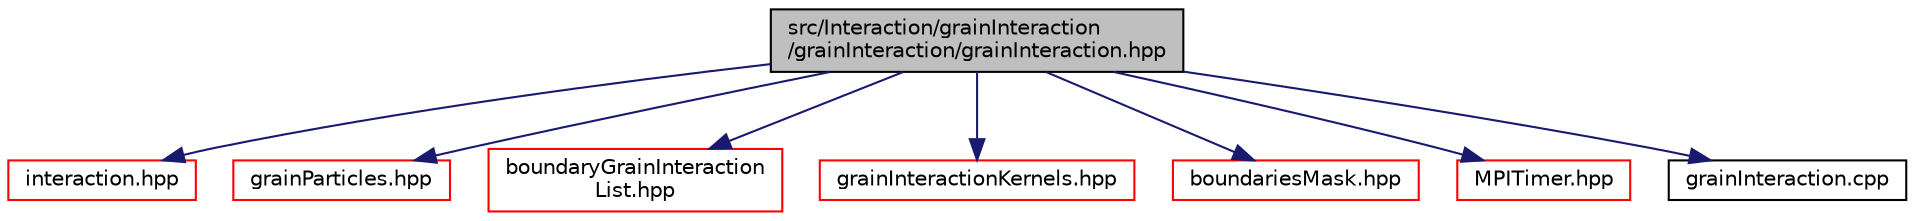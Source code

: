 digraph "src/Interaction/grainInteraction/grainInteraction/grainInteraction.hpp"
{
 // LATEX_PDF_SIZE
  edge [fontname="Helvetica",fontsize="10",labelfontname="Helvetica",labelfontsize="10"];
  node [fontname="Helvetica",fontsize="10",shape=record];
  Node1 [label="src/Interaction/grainInteraction\l/grainInteraction/grainInteraction.hpp",height=0.2,width=0.4,color="black", fillcolor="grey75", style="filled", fontcolor="black",tooltip=" "];
  Node1 -> Node2 [color="midnightblue",fontsize="10",style="solid",fontname="Helvetica"];
  Node2 [label="interaction.hpp",height=0.2,width=0.4,color="red", fillcolor="white", style="filled",URL="$interaction_8hpp.html",tooltip=" "];
  Node1 -> Node124 [color="midnightblue",fontsize="10",style="solid",fontname="Helvetica"];
  Node124 [label="grainParticles.hpp",height=0.2,width=0.4,color="red", fillcolor="white", style="filled",URL="$grainParticles_8hpp.html",tooltip=" "];
  Node1 -> Node179 [color="midnightblue",fontsize="10",style="solid",fontname="Helvetica"];
  Node179 [label="boundaryGrainInteraction\lList.hpp",height=0.2,width=0.4,color="red", fillcolor="white", style="filled",URL="$boundaryGrainInteractionList_8hpp.html",tooltip=" "];
  Node1 -> Node191 [color="midnightblue",fontsize="10",style="solid",fontname="Helvetica"];
  Node191 [label="grainInteractionKernels.hpp",height=0.2,width=0.4,color="red", fillcolor="white", style="filled",URL="$grainInteractionKernels_8hpp.html",tooltip=" "];
  Node1 -> Node161 [color="midnightblue",fontsize="10",style="solid",fontname="Helvetica"];
  Node161 [label="boundariesMask.hpp",height=0.2,width=0.4,color="red", fillcolor="white", style="filled",URL="$boundariesMask_8hpp.html",tooltip=" "];
  Node1 -> Node195 [color="midnightblue",fontsize="10",style="solid",fontname="Helvetica"];
  Node195 [label="MPITimer.hpp",height=0.2,width=0.4,color="red", fillcolor="white", style="filled",URL="$MPITimer_8hpp.html",tooltip=" "];
  Node1 -> Node196 [color="midnightblue",fontsize="10",style="solid",fontname="Helvetica"];
  Node196 [label="grainInteraction.cpp",height=0.2,width=0.4,color="black", fillcolor="white", style="filled",URL="$grainInteraction_8cpp.html",tooltip=" "];
}

